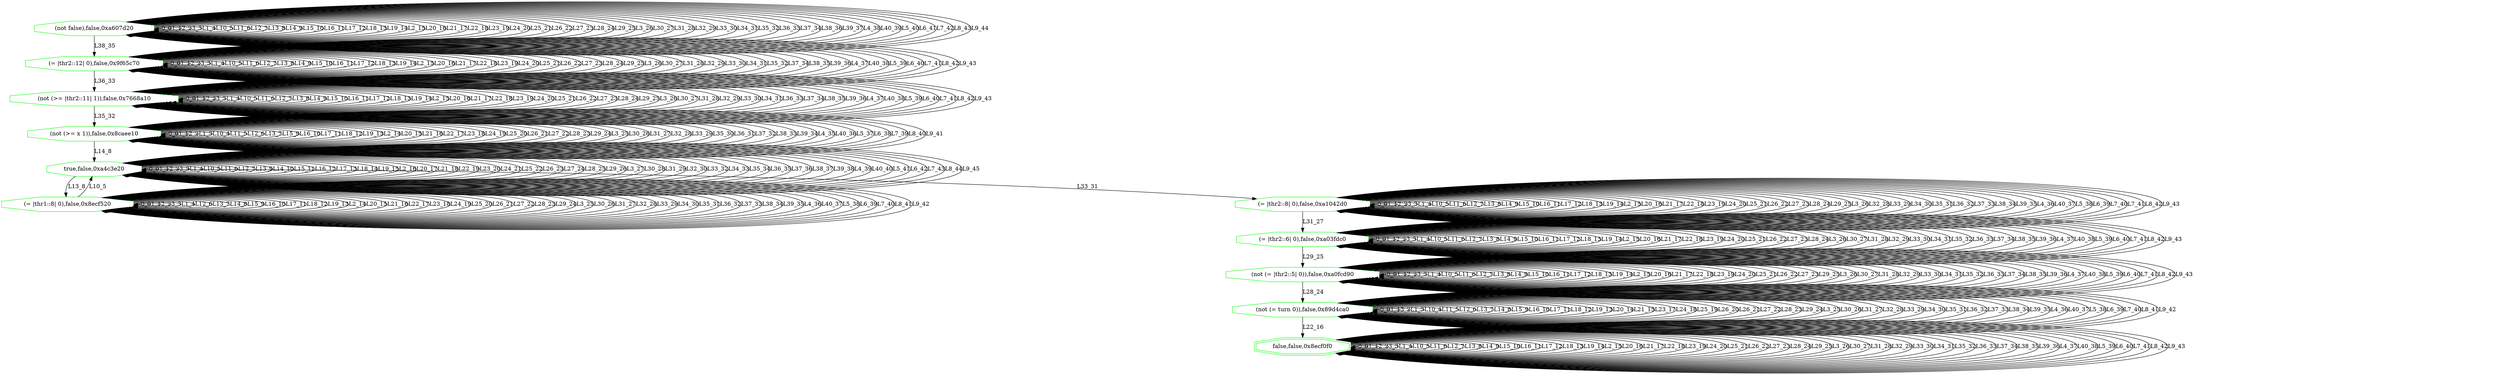 digraph G {
0[label="(not false),false,0xa607d20", color=green,shape=octagon];
1[label="(= |thr2::12| 0),false,0x9f65c70", color=green,shape=octagon];
2[label="(not (>= |thr2::11| 1)),false,0x7668a10", color=green,shape=octagon];
3[label="(not (>= x 1)),false,0x8caee10", color=green,shape=octagon];
4[label="true,false,0xa4c3e20", color=green,shape=octagon];
5[label="(= |thr1::8| 0),false,0x8ecf520", color=green,shape=octagon];
6[label="(= |thr2::8| 0),false,0xa1042d0", color=green,shape=octagon];
7[label="(= |thr2::6| 0),false,0xa03fdc0", color=green,shape=octagon];
8[label="(not (= |thr2::5| 0)),false,0xa0fcd90", color=green,shape=octagon];
9[label="(not (= turn 0)),false,0x89d4ca0", color=green,shape=octagon];
10[label="false,false,0x8ecf0f0", color=green,shape=doubleoctagon];
0->0 [label="0_0"];
0->0 [label="1_1"];
0->0 [label="2_2"];
0->0 [label="3_3"];
0->0 [label="L1_4"];
0->0 [label="L10_5"];
0->0 [label="L11_6"];
0->0 [label="L12_7"];
0->0 [label="L13_8"];
0->0 [label="L14_9"];
0->0 [label="L15_10"];
0->0 [label="L16_11"];
0->0 [label="L17_12"];
0->0 [label="L18_13"];
0->0 [label="L19_14"];
0->0 [label="L2_15"];
0->0 [label="L20_16"];
0->0 [label="L21_17"];
0->0 [label="L22_18"];
0->0 [label="L23_19"];
0->0 [label="L24_20"];
0->0 [label="L25_21"];
0->0 [label="L26_22"];
0->0 [label="L27_23"];
0->0 [label="L28_24"];
0->0 [label="L29_25"];
0->0 [label="L3_26"];
0->0 [label="L30_27"];
0->0 [label="L31_28"];
0->0 [label="L32_29"];
0->0 [label="L33_30"];
0->0 [label="L34_31"];
0->0 [label="L35_32"];
0->0 [label="L36_33"];
0->0 [label="L37_34"];
0->1 [label="L38_35"];
0->0 [label="L38_36"];
0->0 [label="L39_37"];
0->0 [label="L4_38"];
0->0 [label="L40_39"];
0->0 [label="L5_40"];
0->0 [label="L6_41"];
0->0 [label="L7_42"];
0->0 [label="L8_43"];
0->0 [label="L9_44"];
1->1 [label="0_0"];
1->1 [label="1_1"];
1->1 [label="2_2"];
1->1 [label="3_3"];
1->1 [label="L1_4"];
1->1 [label="L10_5"];
1->1 [label="L11_6"];
1->1 [label="L12_7"];
1->1 [label="L13_8"];
1->1 [label="L14_9"];
1->1 [label="L15_10"];
1->1 [label="L16_11"];
1->1 [label="L17_12"];
1->1 [label="L18_13"];
1->1 [label="L19_14"];
1->1 [label="L2_15"];
1->1 [label="L20_16"];
1->1 [label="L21_17"];
1->1 [label="L22_18"];
1->1 [label="L23_19"];
1->1 [label="L24_20"];
1->1 [label="L25_21"];
1->1 [label="L26_22"];
1->1 [label="L27_23"];
1->1 [label="L28_24"];
1->1 [label="L29_25"];
1->1 [label="L3_26"];
1->1 [label="L30_27"];
1->1 [label="L31_28"];
1->1 [label="L32_29"];
1->1 [label="L33_30"];
1->1 [label="L34_31"];
1->1 [label="L35_32"];
1->2 [label="L36_33"];
1->1 [label="L37_34"];
1->1 [label="L38_35"];
1->1 [label="L39_36"];
1->1 [label="L4_37"];
1->1 [label="L40_38"];
1->1 [label="L5_39"];
1->1 [label="L6_40"];
1->1 [label="L7_41"];
1->1 [label="L8_42"];
1->1 [label="L9_43"];
2->2 [label="0_0"];
2->2 [label="1_1"];
2->2 [label="2_2"];
2->2 [label="3_3"];
2->2 [label="L1_4"];
2->2 [label="L10_5"];
2->2 [label="L11_6"];
2->2 [label="L12_7"];
2->2 [label="L13_8"];
2->2 [label="L14_9"];
2->2 [label="L15_10"];
2->2 [label="L16_11"];
2->2 [label="L17_12"];
2->2 [label="L18_13"];
2->2 [label="L19_14"];
2->2 [label="L2_15"];
2->2 [label="L20_16"];
2->2 [label="L21_17"];
2->2 [label="L22_18"];
2->2 [label="L23_19"];
2->2 [label="L24_20"];
2->2 [label="L25_21"];
2->2 [label="L26_22"];
2->2 [label="L27_23"];
2->2 [label="L28_24"];
2->2 [label="L29_25"];
2->2 [label="L3_26"];
2->2 [label="L30_27"];
2->2 [label="L31_28"];
2->2 [label="L32_29"];
2->2 [label="L33_30"];
2->2 [label="L34_31"];
2->3 [label="L35_32"];
2->2 [label="L36_33"];
2->2 [label="L37_34"];
2->2 [label="L38_35"];
2->2 [label="L39_36"];
2->2 [label="L4_37"];
2->2 [label="L40_38"];
2->2 [label="L5_39"];
2->2 [label="L6_40"];
2->2 [label="L7_41"];
2->2 [label="L8_42"];
2->2 [label="L9_43"];
3->3 [label="0_0"];
3->3 [label="1_1"];
3->3 [label="2_2"];
3->3 [label="L1_3"];
3->3 [label="L10_4"];
3->3 [label="L11_5"];
3->3 [label="L12_6"];
3->3 [label="L13_7"];
3->4 [label="L14_8"];
3->3 [label="L15_9"];
3->3 [label="L16_10"];
3->3 [label="L17_11"];
3->3 [label="L18_12"];
3->3 [label="L19_13"];
3->3 [label="L2_14"];
3->3 [label="L20_15"];
3->3 [label="L21_16"];
3->3 [label="L22_17"];
3->3 [label="L23_18"];
3->3 [label="L24_19"];
3->3 [label="L25_20"];
3->3 [label="L26_21"];
3->3 [label="L27_22"];
3->3 [label="L28_23"];
3->3 [label="L29_24"];
3->3 [label="L3_25"];
3->3 [label="L30_26"];
3->3 [label="L31_27"];
3->3 [label="L32_28"];
3->3 [label="L33_29"];
3->3 [label="L35_30"];
3->3 [label="L36_31"];
3->3 [label="L37_32"];
3->3 [label="L38_33"];
3->3 [label="L39_34"];
3->3 [label="L4_35"];
3->3 [label="L40_36"];
3->3 [label="L5_37"];
3->3 [label="L6_38"];
3->3 [label="L7_39"];
3->3 [label="L8_40"];
3->3 [label="L9_41"];
4->4 [label="0_0"];
4->4 [label="1_1"];
4->4 [label="2_2"];
4->4 [label="3_3"];
4->4 [label="L1_4"];
4->4 [label="L10_5"];
4->4 [label="L11_6"];
4->4 [label="L12_7"];
4->5 [label="L13_8"];
4->4 [label="L13_9"];
4->4 [label="L14_10"];
4->4 [label="L15_11"];
4->4 [label="L16_12"];
4->4 [label="L17_13"];
4->4 [label="L18_14"];
4->4 [label="L19_15"];
4->4 [label="L2_16"];
4->4 [label="L20_17"];
4->4 [label="L21_18"];
4->4 [label="L22_19"];
4->4 [label="L23_20"];
4->4 [label="L24_21"];
4->4 [label="L25_22"];
4->4 [label="L26_23"];
4->4 [label="L27_24"];
4->4 [label="L28_25"];
4->4 [label="L29_26"];
4->4 [label="L3_27"];
4->4 [label="L30_28"];
4->4 [label="L31_29"];
4->4 [label="L32_30"];
4->6 [label="L33_31"];
4->4 [label="L33_32"];
4->4 [label="L34_33"];
4->4 [label="L35_34"];
4->4 [label="L36_35"];
4->4 [label="L37_36"];
4->4 [label="L38_37"];
4->4 [label="L39_38"];
4->4 [label="L4_39"];
4->4 [label="L40_40"];
4->4 [label="L5_41"];
4->4 [label="L6_42"];
4->4 [label="L7_43"];
4->4 [label="L8_44"];
4->4 [label="L9_45"];
5->5 [label="0_0"];
5->5 [label="1_1"];
5->5 [label="2_2"];
5->5 [label="3_3"];
5->5 [label="L1_4"];
5->4 [label="L10_5"];
5->5 [label="L12_6"];
5->5 [label="L13_7"];
5->5 [label="L14_8"];
5->5 [label="L15_9"];
5->5 [label="L16_10"];
5->5 [label="L17_11"];
5->5 [label="L18_12"];
5->5 [label="L19_13"];
5->5 [label="L2_14"];
5->5 [label="L20_15"];
5->5 [label="L21_16"];
5->5 [label="L22_17"];
5->5 [label="L23_18"];
5->5 [label="L24_19"];
5->5 [label="L25_20"];
5->5 [label="L26_21"];
5->5 [label="L27_22"];
5->5 [label="L28_23"];
5->5 [label="L29_24"];
5->5 [label="L3_25"];
5->5 [label="L30_26"];
5->5 [label="L31_27"];
5->5 [label="L32_28"];
5->5 [label="L33_29"];
5->5 [label="L34_30"];
5->5 [label="L35_31"];
5->5 [label="L36_32"];
5->5 [label="L37_33"];
5->5 [label="L38_34"];
5->5 [label="L39_35"];
5->5 [label="L4_36"];
5->5 [label="L40_37"];
5->5 [label="L5_38"];
5->5 [label="L6_39"];
5->5 [label="L7_40"];
5->5 [label="L8_41"];
5->5 [label="L9_42"];
6->6 [label="0_0"];
6->6 [label="1_1"];
6->6 [label="2_2"];
6->6 [label="3_3"];
6->6 [label="L1_4"];
6->6 [label="L10_5"];
6->6 [label="L11_6"];
6->6 [label="L12_7"];
6->6 [label="L13_8"];
6->6 [label="L14_9"];
6->6 [label="L15_10"];
6->6 [label="L16_11"];
6->6 [label="L17_12"];
6->6 [label="L18_13"];
6->6 [label="L19_14"];
6->6 [label="L2_15"];
6->6 [label="L20_16"];
6->6 [label="L21_17"];
6->6 [label="L22_18"];
6->6 [label="L23_19"];
6->6 [label="L24_20"];
6->6 [label="L25_21"];
6->6 [label="L26_22"];
6->6 [label="L27_23"];
6->6 [label="L28_24"];
6->6 [label="L29_25"];
6->6 [label="L3_26"];
6->7 [label="L31_27"];
6->6 [label="L32_28"];
6->6 [label="L33_29"];
6->6 [label="L34_30"];
6->6 [label="L35_31"];
6->6 [label="L36_32"];
6->6 [label="L37_33"];
6->6 [label="L38_34"];
6->6 [label="L39_35"];
6->6 [label="L4_36"];
6->6 [label="L40_37"];
6->6 [label="L5_38"];
6->6 [label="L6_39"];
6->6 [label="L7_40"];
6->6 [label="L7_41"];
6->6 [label="L8_42"];
6->6 [label="L9_43"];
7->7 [label="0_0"];
7->7 [label="1_1"];
7->7 [label="2_2"];
7->7 [label="3_3"];
7->7 [label="L1_4"];
7->7 [label="L10_5"];
7->7 [label="L11_6"];
7->7 [label="L12_7"];
7->7 [label="L13_8"];
7->7 [label="L14_9"];
7->7 [label="L15_10"];
7->7 [label="L16_11"];
7->7 [label="L17_12"];
7->7 [label="L18_13"];
7->7 [label="L19_14"];
7->7 [label="L2_15"];
7->7 [label="L20_16"];
7->7 [label="L21_17"];
7->7 [label="L22_18"];
7->7 [label="L23_19"];
7->7 [label="L24_20"];
7->7 [label="L25_21"];
7->7 [label="L26_22"];
7->7 [label="L27_23"];
7->7 [label="L28_24"];
7->8 [label="L29_25"];
7->7 [label="L3_26"];
7->7 [label="L30_27"];
7->7 [label="L31_28"];
7->7 [label="L32_29"];
7->7 [label="L33_30"];
7->7 [label="L34_31"];
7->7 [label="L35_32"];
7->7 [label="L36_33"];
7->7 [label="L37_34"];
7->7 [label="L38_35"];
7->7 [label="L39_36"];
7->7 [label="L4_37"];
7->7 [label="L40_38"];
7->7 [label="L5_39"];
7->7 [label="L6_40"];
7->7 [label="L7_41"];
7->7 [label="L8_42"];
7->7 [label="L9_43"];
8->8 [label="0_0"];
8->8 [label="1_1"];
8->8 [label="2_2"];
8->8 [label="3_3"];
8->8 [label="L1_4"];
8->8 [label="L10_5"];
8->8 [label="L11_6"];
8->8 [label="L12_7"];
8->8 [label="L13_8"];
8->8 [label="L14_9"];
8->8 [label="L15_10"];
8->8 [label="L16_11"];
8->8 [label="L17_12"];
8->8 [label="L18_13"];
8->8 [label="L19_14"];
8->8 [label="L2_15"];
8->8 [label="L20_16"];
8->8 [label="L21_17"];
8->8 [label="L22_18"];
8->8 [label="L23_19"];
8->8 [label="L24_20"];
8->8 [label="L25_21"];
8->8 [label="L26_22"];
8->8 [label="L27_23"];
8->9 [label="L28_24"];
8->8 [label="L29_25"];
8->8 [label="L3_26"];
8->8 [label="L30_27"];
8->8 [label="L31_28"];
8->8 [label="L32_29"];
8->8 [label="L33_30"];
8->8 [label="L34_31"];
8->8 [label="L35_32"];
8->8 [label="L36_33"];
8->8 [label="L37_34"];
8->8 [label="L38_35"];
8->8 [label="L39_36"];
8->8 [label="L4_37"];
8->8 [label="L40_38"];
8->8 [label="L5_39"];
8->8 [label="L6_40"];
8->8 [label="L7_41"];
8->8 [label="L8_42"];
8->8 [label="L9_43"];
9->9 [label="0_0"];
9->9 [label="1_1"];
9->9 [label="3_2"];
9->9 [label="L1_3"];
9->9 [label="L10_4"];
9->9 [label="L11_5"];
9->9 [label="L12_6"];
9->9 [label="L13_7"];
9->9 [label="L14_8"];
9->9 [label="L15_9"];
9->9 [label="L16_10"];
9->9 [label="L17_11"];
9->9 [label="L18_12"];
9->9 [label="L19_13"];
9->9 [label="L20_14"];
9->9 [label="L21_15"];
9->10 [label="L22_16"];
9->9 [label="L23_17"];
9->9 [label="L24_18"];
9->9 [label="L25_19"];
9->9 [label="L26_20"];
9->9 [label="L26_21"];
9->9 [label="L27_22"];
9->9 [label="L28_23"];
9->9 [label="L29_24"];
9->9 [label="L3_25"];
9->9 [label="L30_26"];
9->9 [label="L31_27"];
9->9 [label="L32_28"];
9->9 [label="L33_29"];
9->9 [label="L34_30"];
9->9 [label="L35_31"];
9->9 [label="L36_32"];
9->9 [label="L37_33"];
9->9 [label="L38_34"];
9->9 [label="L39_35"];
9->9 [label="L4_36"];
9->9 [label="L40_37"];
9->9 [label="L5_38"];
9->9 [label="L6_39"];
9->9 [label="L7_40"];
9->9 [label="L8_41"];
9->9 [label="L9_42"];
10->10 [label="0_0"];
10->10 [label="1_1"];
10->10 [label="2_2"];
10->10 [label="3_3"];
10->10 [label="L1_4"];
10->10 [label="L10_5"];
10->10 [label="L11_6"];
10->10 [label="L12_7"];
10->10 [label="L13_8"];
10->10 [label="L14_9"];
10->10 [label="L15_10"];
10->10 [label="L16_11"];
10->10 [label="L17_12"];
10->10 [label="L18_13"];
10->10 [label="L19_14"];
10->10 [label="L2_15"];
10->10 [label="L20_16"];
10->10 [label="L21_17"];
10->10 [label="L22_18"];
10->10 [label="L23_19"];
10->10 [label="L24_20"];
10->10 [label="L25_21"];
10->10 [label="L26_22"];
10->10 [label="L27_23"];
10->10 [label="L28_24"];
10->10 [label="L29_25"];
10->10 [label="L3_26"];
10->10 [label="L30_27"];
10->10 [label="L31_28"];
10->10 [label="L32_29"];
10->10 [label="L33_30"];
10->10 [label="L34_31"];
10->10 [label="L35_32"];
10->10 [label="L36_33"];
10->10 [label="L37_34"];
10->10 [label="L38_35"];
10->10 [label="L39_36"];
10->10 [label="L4_37"];
10->10 [label="L40_38"];
10->10 [label="L5_39"];
10->10 [label="L6_40"];
10->10 [label="L7_41"];
10->10 [label="L8_42"];
10->10 [label="L9_43"];
}

